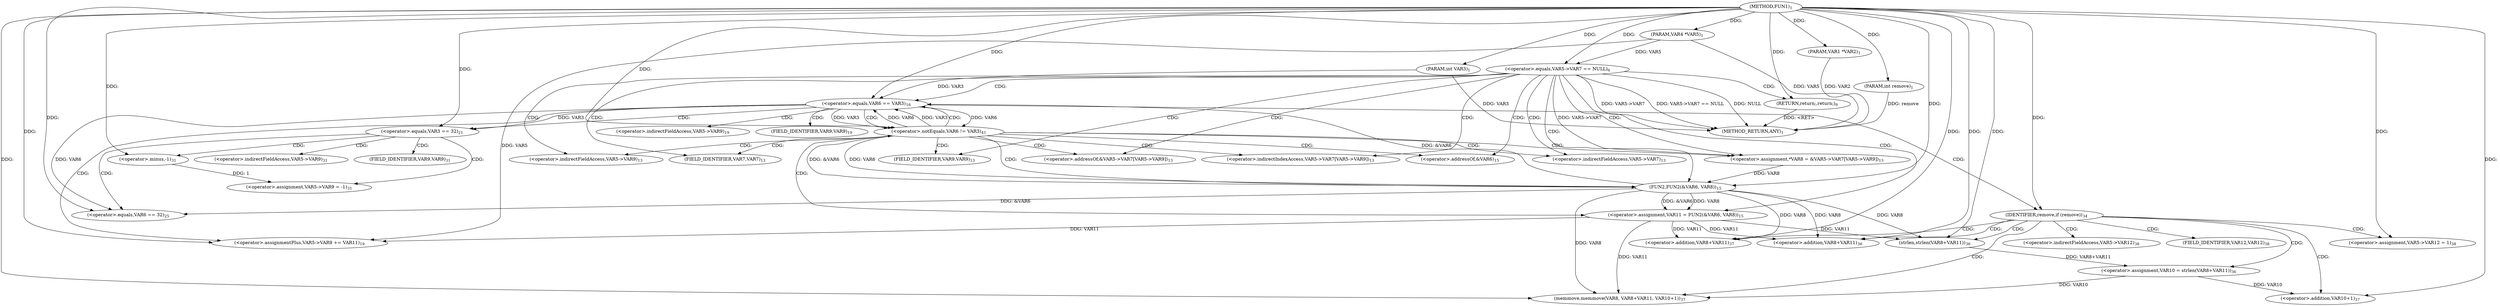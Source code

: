digraph "FUN1" {  
"8" [label = <(METHOD,FUN1)<SUB>1</SUB>> ]
"103" [label = <(METHOD_RETURN,ANY)<SUB>1</SUB>> ]
"9" [label = <(PARAM,VAR1 *VAR2)<SUB>1</SUB>> ]
"10" [label = <(PARAM,int VAR3)<SUB>1</SUB>> ]
"11" [label = <(PARAM,int remove)<SUB>1</SUB>> ]
"12" [label = <(PARAM,VAR4 *VAR5)<SUB>1</SUB>> ]
"16" [label = <(&lt;operator&gt;.equals,VAR5-&gt;VAR7 == NULL)<SUB>6</SUB>> ]
"100" [label = <(&lt;operator&gt;.notEquals,VAR6 != VAR3)<SUB>41</SUB>> ]
"22" [label = <(RETURN,return;,return;)<SUB>9</SUB>> ]
"26" [label = <(&lt;operator&gt;.assignment,*VAR8 = &amp;VAR5-&gt;VAR7[VAR5-&gt;VAR9])<SUB>13</SUB>> ]
"38" [label = <(&lt;operator&gt;.assignment,VAR11 = FUN2(&amp;VAR6, VAR8))<SUB>15</SUB>> ]
"45" [label = <(&lt;operator&gt;.equals,VAR6 == VAR3)<SUB>16</SUB>> ]
"79" [label = <(IDENTIFIER,remove,if (remove))<SUB>34</SUB>> ]
"40" [label = <(FUN2,FUN2(&amp;VAR6, VAR8))<SUB>15</SUB>> ]
"49" [label = <(&lt;operator&gt;.assignmentPlus,VAR5-&gt;VAR9 += VAR11)<SUB>19</SUB>> ]
"81" [label = <(&lt;operator&gt;.assignment,VAR10 = strlen(VAR8+VAR11))<SUB>36</SUB>> ]
"87" [label = <(memmove,memmove(VAR8, VAR8+VAR11, VAR10+1))<SUB>37</SUB>> ]
"95" [label = <(&lt;operator&gt;.assignment,VAR5-&gt;VAR12 = 1)<SUB>38</SUB>> ]
"57" [label = <(&lt;operator&gt;.equals,VAR3 == 32)<SUB>21</SUB>> ]
"83" [label = <(strlen,strlen(VAR8+VAR11))<SUB>36</SUB>> ]
"89" [label = <(&lt;operator&gt;.addition,VAR8+VAR11)<SUB>37</SUB>> ]
"92" [label = <(&lt;operator&gt;.addition,VAR10+1)<SUB>37</SUB>> ]
"84" [label = <(&lt;operator&gt;.addition,VAR8+VAR11)<SUB>36</SUB>> ]
"65" [label = <(&lt;operator&gt;.equals,VAR6 == 32)<SUB>25</SUB>> ]
"71" [label = <(&lt;operator&gt;.assignment,VAR5-&gt;VAR9 = -1)<SUB>31</SUB>> ]
"75" [label = <(&lt;operator&gt;.minus,-1)<SUB>31</SUB>> ]
"28" [label = <(&lt;operator&gt;.addressOf,&amp;VAR5-&gt;VAR7[VAR5-&gt;VAR9])<SUB>13</SUB>> ]
"29" [label = <(&lt;operator&gt;.indirectIndexAccess,VAR5-&gt;VAR7[VAR5-&gt;VAR9])<SUB>13</SUB>> ]
"41" [label = <(&lt;operator&gt;.addressOf,&amp;VAR6)<SUB>15</SUB>> ]
"30" [label = <(&lt;operator&gt;.indirectFieldAccess,VAR5-&gt;VAR7)<SUB>13</SUB>> ]
"33" [label = <(&lt;operator&gt;.indirectFieldAccess,VAR5-&gt;VAR9)<SUB>13</SUB>> ]
"50" [label = <(&lt;operator&gt;.indirectFieldAccess,VAR5-&gt;VAR9)<SUB>19</SUB>> ]
"96" [label = <(&lt;operator&gt;.indirectFieldAccess,VAR5-&gt;VAR12)<SUB>38</SUB>> ]
"32" [label = <(FIELD_IDENTIFIER,VAR7,VAR7)<SUB>13</SUB>> ]
"35" [label = <(FIELD_IDENTIFIER,VAR9,VAR9)<SUB>13</SUB>> ]
"52" [label = <(FIELD_IDENTIFIER,VAR9,VAR9)<SUB>19</SUB>> ]
"98" [label = <(FIELD_IDENTIFIER,VAR12,VAR12)<SUB>38</SUB>> ]
"72" [label = <(&lt;operator&gt;.indirectFieldAccess,VAR5-&gt;VAR9)<SUB>31</SUB>> ]
"74" [label = <(FIELD_IDENTIFIER,VAR9,VAR9)<SUB>31</SUB>> ]
  "22" -> "103"  [ label = "DDG: &lt;RET&gt;"] 
  "9" -> "103"  [ label = "DDG: VAR2"] 
  "10" -> "103"  [ label = "DDG: VAR3"] 
  "11" -> "103"  [ label = "DDG: remove"] 
  "12" -> "103"  [ label = "DDG: VAR5"] 
  "16" -> "103"  [ label = "DDG: VAR5-&gt;VAR7"] 
  "16" -> "103"  [ label = "DDG: VAR5-&gt;VAR7 == NULL"] 
  "16" -> "103"  [ label = "DDG: NULL"] 
  "8" -> "9"  [ label = "DDG: "] 
  "8" -> "10"  [ label = "DDG: "] 
  "8" -> "11"  [ label = "DDG: "] 
  "8" -> "12"  [ label = "DDG: "] 
  "12" -> "16"  [ label = "DDG: VAR5"] 
  "8" -> "16"  [ label = "DDG: "] 
  "8" -> "22"  [ label = "DDG: "] 
  "16" -> "26"  [ label = "DDG: VAR5-&gt;VAR7"] 
  "40" -> "38"  [ label = "DDG: &amp;VAR6"] 
  "40" -> "38"  [ label = "DDG: VAR8"] 
  "40" -> "100"  [ label = "DDG: &amp;VAR6"] 
  "45" -> "100"  [ label = "DDG: VAR6"] 
  "8" -> "100"  [ label = "DDG: "] 
  "45" -> "100"  [ label = "DDG: VAR3"] 
  "8" -> "79"  [ label = "DDG: "] 
  "100" -> "40"  [ label = "DDG: VAR6"] 
  "8" -> "40"  [ label = "DDG: "] 
  "26" -> "40"  [ label = "DDG: VAR8"] 
  "40" -> "45"  [ label = "DDG: &amp;VAR6"] 
  "100" -> "45"  [ label = "DDG: VAR6"] 
  "8" -> "45"  [ label = "DDG: "] 
  "10" -> "45"  [ label = "DDG: VAR3"] 
  "100" -> "45"  [ label = "DDG: VAR3"] 
  "38" -> "49"  [ label = "DDG: VAR11"] 
  "8" -> "49"  [ label = "DDG: "] 
  "83" -> "81"  [ label = "DDG: VAR8+VAR11"] 
  "8" -> "95"  [ label = "DDG: "] 
  "12" -> "49"  [ label = "DDG: VAR5"] 
  "8" -> "87"  [ label = "DDG: "] 
  "40" -> "87"  [ label = "DDG: VAR8"] 
  "38" -> "87"  [ label = "DDG: VAR11"] 
  "81" -> "87"  [ label = "DDG: VAR10"] 
  "40" -> "83"  [ label = "DDG: VAR8"] 
  "8" -> "83"  [ label = "DDG: "] 
  "38" -> "83"  [ label = "DDG: VAR11"] 
  "8" -> "89"  [ label = "DDG: "] 
  "40" -> "89"  [ label = "DDG: VAR8"] 
  "38" -> "89"  [ label = "DDG: VAR11"] 
  "81" -> "92"  [ label = "DDG: VAR10"] 
  "8" -> "92"  [ label = "DDG: "] 
  "45" -> "57"  [ label = "DDG: VAR3"] 
  "8" -> "57"  [ label = "DDG: "] 
  "40" -> "84"  [ label = "DDG: VAR8"] 
  "8" -> "84"  [ label = "DDG: "] 
  "38" -> "84"  [ label = "DDG: VAR11"] 
  "40" -> "65"  [ label = "DDG: &amp;VAR6"] 
  "45" -> "65"  [ label = "DDG: VAR6"] 
  "8" -> "65"  [ label = "DDG: "] 
  "75" -> "71"  [ label = "DDG: 1"] 
  "8" -> "75"  [ label = "DDG: "] 
  "16" -> "30"  [ label = "CDG: "] 
  "16" -> "32"  [ label = "CDG: "] 
  "16" -> "26"  [ label = "CDG: "] 
  "16" -> "28"  [ label = "CDG: "] 
  "16" -> "38"  [ label = "CDG: "] 
  "16" -> "22"  [ label = "CDG: "] 
  "16" -> "45"  [ label = "CDG: "] 
  "16" -> "40"  [ label = "CDG: "] 
  "16" -> "29"  [ label = "CDG: "] 
  "16" -> "35"  [ label = "CDG: "] 
  "16" -> "33"  [ label = "CDG: "] 
  "16" -> "41"  [ label = "CDG: "] 
  "100" -> "30"  [ label = "CDG: "] 
  "100" -> "32"  [ label = "CDG: "] 
  "100" -> "26"  [ label = "CDG: "] 
  "100" -> "28"  [ label = "CDG: "] 
  "100" -> "38"  [ label = "CDG: "] 
  "100" -> "45"  [ label = "CDG: "] 
  "100" -> "40"  [ label = "CDG: "] 
  "100" -> "29"  [ label = "CDG: "] 
  "100" -> "35"  [ label = "CDG: "] 
  "100" -> "33"  [ label = "CDG: "] 
  "100" -> "41"  [ label = "CDG: "] 
  "45" -> "49"  [ label = "CDG: "] 
  "45" -> "57"  [ label = "CDG: "] 
  "45" -> "52"  [ label = "CDG: "] 
  "45" -> "50"  [ label = "CDG: "] 
  "45" -> "79"  [ label = "CDG: "] 
  "45" -> "100"  [ label = "CDG: "] 
  "79" -> "96"  [ label = "CDG: "] 
  "79" -> "89"  [ label = "CDG: "] 
  "79" -> "98"  [ label = "CDG: "] 
  "79" -> "81"  [ label = "CDG: "] 
  "79" -> "84"  [ label = "CDG: "] 
  "79" -> "95"  [ label = "CDG: "] 
  "79" -> "92"  [ label = "CDG: "] 
  "79" -> "87"  [ label = "CDG: "] 
  "79" -> "83"  [ label = "CDG: "] 
  "57" -> "75"  [ label = "CDG: "] 
  "57" -> "72"  [ label = "CDG: "] 
  "57" -> "74"  [ label = "CDG: "] 
  "57" -> "65"  [ label = "CDG: "] 
  "57" -> "71"  [ label = "CDG: "] 
}
